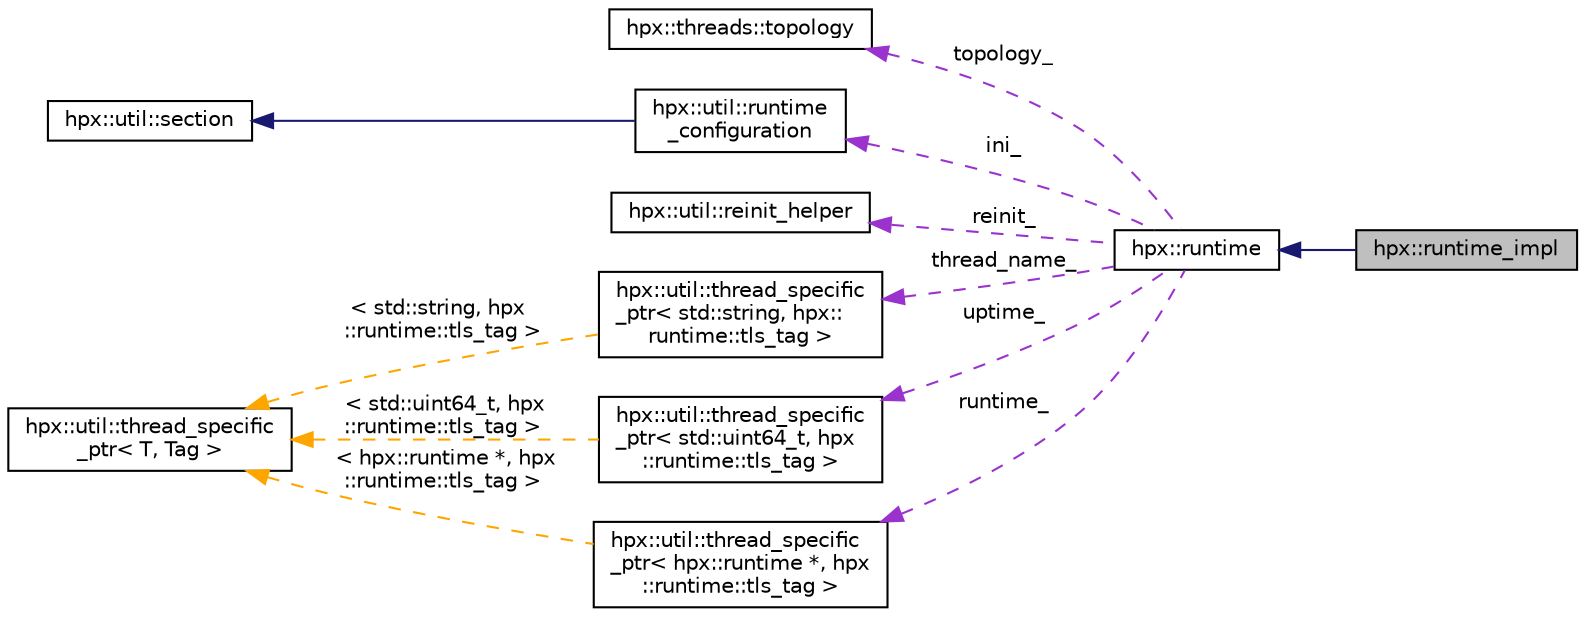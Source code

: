 digraph "hpx::runtime_impl"
{
  edge [fontname="Helvetica",fontsize="10",labelfontname="Helvetica",labelfontsize="10"];
  node [fontname="Helvetica",fontsize="10",shape=record];
  rankdir="LR";
  Node2 [label="hpx::runtime_impl",height=0.2,width=0.4,color="black", fillcolor="grey75", style="filled", fontcolor="black"];
  Node3 -> Node2 [dir="back",color="midnightblue",fontsize="10",style="solid",fontname="Helvetica"];
  Node3 [label="hpx::runtime",height=0.2,width=0.4,color="black", fillcolor="white", style="filled",URL="$d0/d7b/classhpx_1_1runtime.html"];
  Node4 -> Node3 [dir="back",color="darkorchid3",fontsize="10",style="dashed",label=" topology_" ,fontname="Helvetica"];
  Node4 [label="hpx::threads::topology",height=0.2,width=0.4,color="black", fillcolor="white", style="filled",URL="$d5/daf/structhpx_1_1threads_1_1topology.html"];
  Node5 -> Node3 [dir="back",color="darkorchid3",fontsize="10",style="dashed",label=" ini_" ,fontname="Helvetica"];
  Node5 [label="hpx::util::runtime\l_configuration",height=0.2,width=0.4,color="black", fillcolor="white", style="filled",URL="$d8/d70/classhpx_1_1util_1_1runtime__configuration.html"];
  Node6 -> Node5 [dir="back",color="midnightblue",fontsize="10",style="solid",fontname="Helvetica"];
  Node6 [label="hpx::util::section",height=0.2,width=0.4,color="black", fillcolor="white", style="filled",URL="$dd/de4/classhpx_1_1util_1_1section.html"];
  Node7 -> Node3 [dir="back",color="darkorchid3",fontsize="10",style="dashed",label=" reinit_" ,fontname="Helvetica"];
  Node7 [label="hpx::util::reinit_helper",height=0.2,width=0.4,color="black", fillcolor="white", style="filled",URL="$d5/dfa/structhpx_1_1util_1_1reinit__helper.html"];
  Node8 -> Node3 [dir="back",color="darkorchid3",fontsize="10",style="dashed",label=" thread_name_" ,fontname="Helvetica"];
  Node8 [label="hpx::util::thread_specific\l_ptr\< std::string, hpx::\lruntime::tls_tag \>",height=0.2,width=0.4,color="black", fillcolor="white", style="filled",URL="$d4/d4c/structhpx_1_1util_1_1thread__specific__ptr.html"];
  Node9 -> Node8 [dir="back",color="orange",fontsize="10",style="dashed",label=" \< std::string, hpx\l::runtime::tls_tag \>" ,fontname="Helvetica"];
  Node9 [label="hpx::util::thread_specific\l_ptr\< T, Tag \>",height=0.2,width=0.4,color="black", fillcolor="white", style="filled",URL="$d4/d4c/structhpx_1_1util_1_1thread__specific__ptr.html"];
  Node10 -> Node3 [dir="back",color="darkorchid3",fontsize="10",style="dashed",label=" uptime_" ,fontname="Helvetica"];
  Node10 [label="hpx::util::thread_specific\l_ptr\< std::uint64_t, hpx\l::runtime::tls_tag \>",height=0.2,width=0.4,color="black", fillcolor="white", style="filled",URL="$d4/d4c/structhpx_1_1util_1_1thread__specific__ptr.html"];
  Node9 -> Node10 [dir="back",color="orange",fontsize="10",style="dashed",label=" \< std::uint64_t, hpx\l::runtime::tls_tag \>" ,fontname="Helvetica"];
  Node11 -> Node3 [dir="back",color="darkorchid3",fontsize="10",style="dashed",label=" runtime_" ,fontname="Helvetica"];
  Node11 [label="hpx::util::thread_specific\l_ptr\< hpx::runtime *, hpx\l::runtime::tls_tag \>",height=0.2,width=0.4,color="black", fillcolor="white", style="filled",URL="$d4/d4c/structhpx_1_1util_1_1thread__specific__ptr.html"];
  Node9 -> Node11 [dir="back",color="orange",fontsize="10",style="dashed",label=" \< hpx::runtime *, hpx\l::runtime::tls_tag \>" ,fontname="Helvetica"];
}
